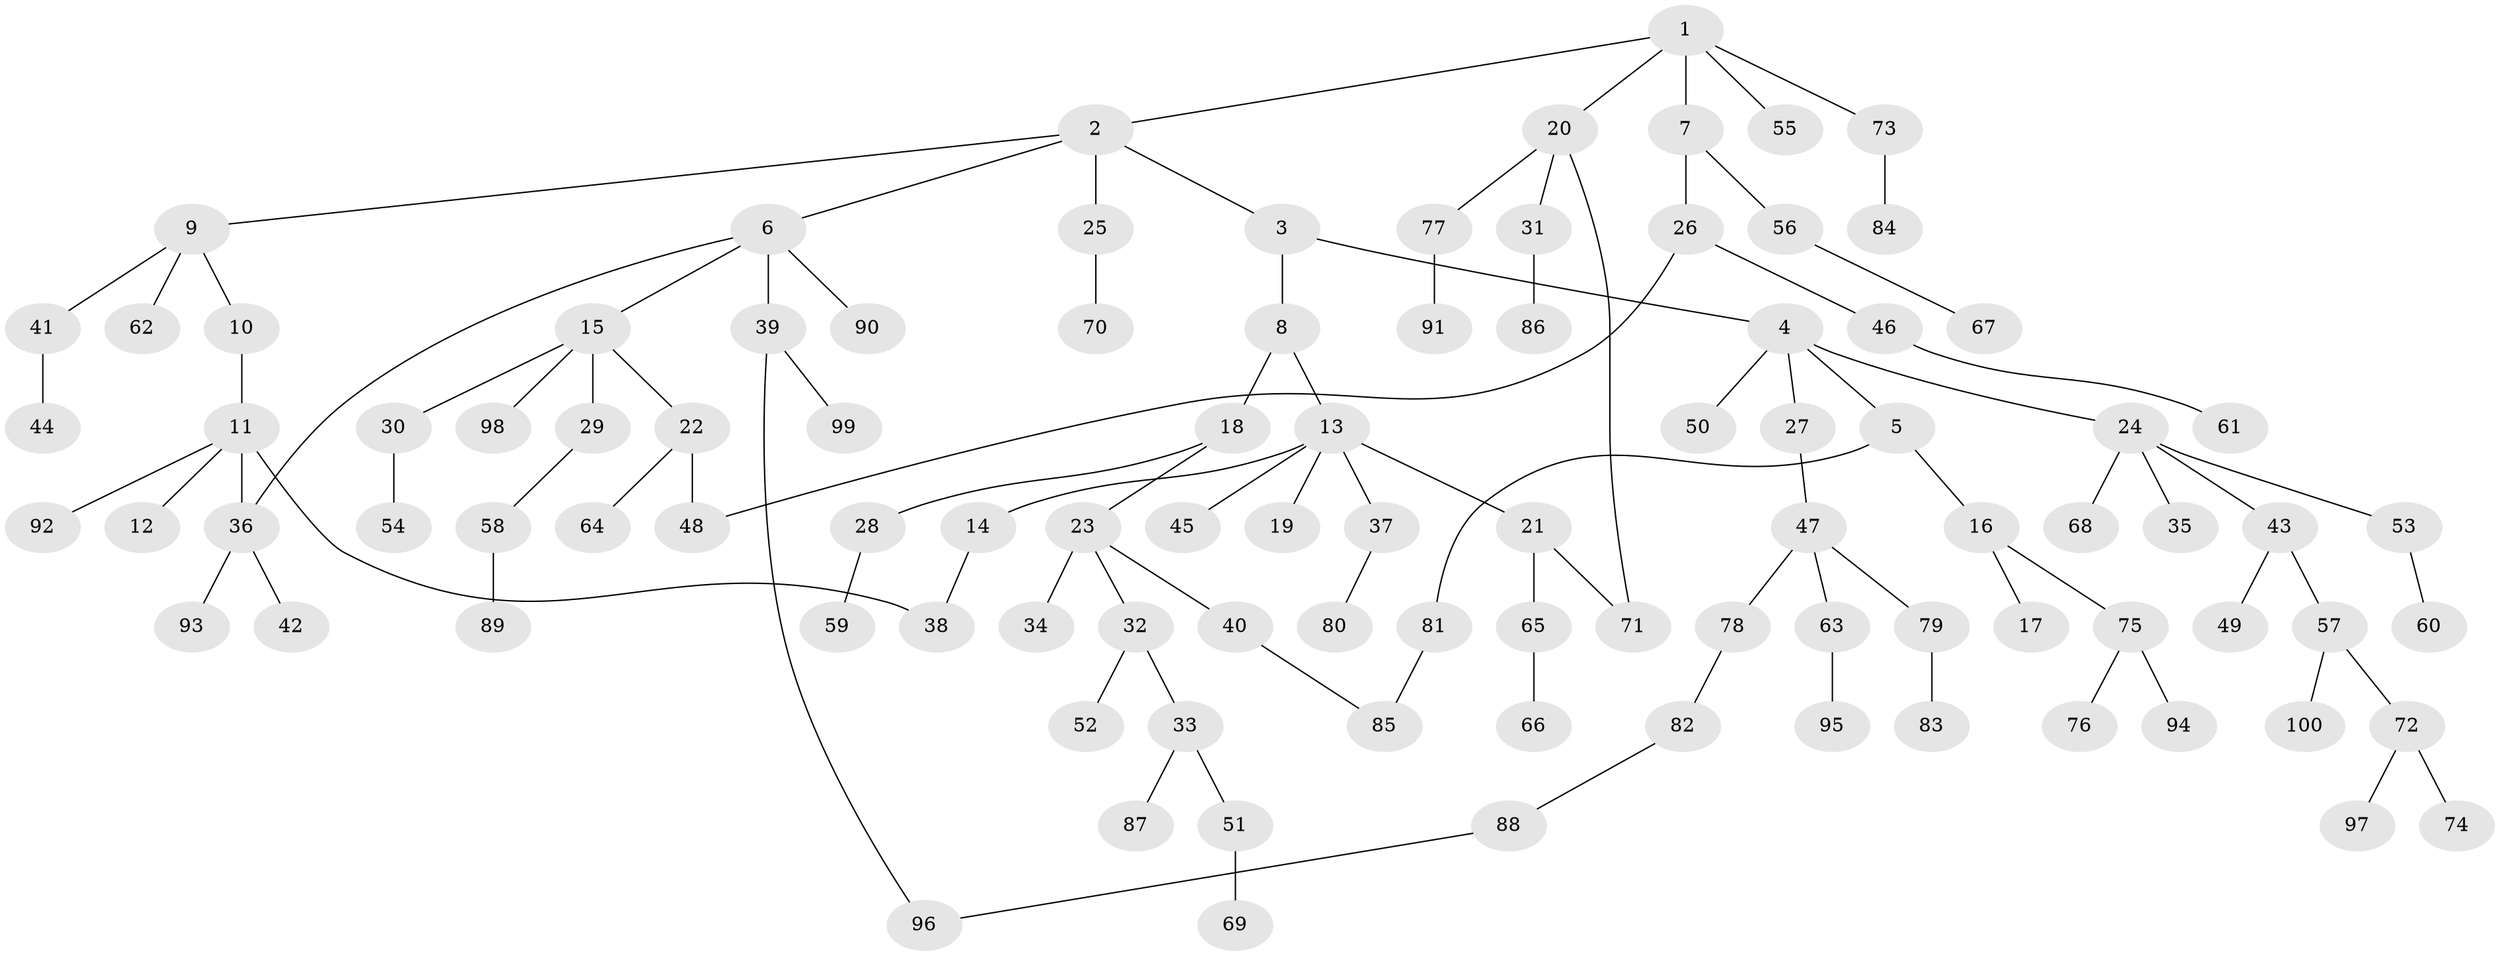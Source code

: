 // coarse degree distribution, {5: 0.07692307692307693, 6: 0.015384615384615385, 4: 0.09230769230769231, 7: 0.015384615384615385, 3: 0.07692307692307693, 2: 0.24615384615384617, 1: 0.47692307692307695}
// Generated by graph-tools (version 1.1) at 2025/41/03/06/25 10:41:25]
// undirected, 100 vertices, 105 edges
graph export_dot {
graph [start="1"]
  node [color=gray90,style=filled];
  1;
  2;
  3;
  4;
  5;
  6;
  7;
  8;
  9;
  10;
  11;
  12;
  13;
  14;
  15;
  16;
  17;
  18;
  19;
  20;
  21;
  22;
  23;
  24;
  25;
  26;
  27;
  28;
  29;
  30;
  31;
  32;
  33;
  34;
  35;
  36;
  37;
  38;
  39;
  40;
  41;
  42;
  43;
  44;
  45;
  46;
  47;
  48;
  49;
  50;
  51;
  52;
  53;
  54;
  55;
  56;
  57;
  58;
  59;
  60;
  61;
  62;
  63;
  64;
  65;
  66;
  67;
  68;
  69;
  70;
  71;
  72;
  73;
  74;
  75;
  76;
  77;
  78;
  79;
  80;
  81;
  82;
  83;
  84;
  85;
  86;
  87;
  88;
  89;
  90;
  91;
  92;
  93;
  94;
  95;
  96;
  97;
  98;
  99;
  100;
  1 -- 2;
  1 -- 7;
  1 -- 20;
  1 -- 55;
  1 -- 73;
  2 -- 3;
  2 -- 6;
  2 -- 9;
  2 -- 25;
  3 -- 4;
  3 -- 8;
  4 -- 5;
  4 -- 24;
  4 -- 27;
  4 -- 50;
  5 -- 16;
  5 -- 81;
  6 -- 15;
  6 -- 39;
  6 -- 90;
  6 -- 36;
  7 -- 26;
  7 -- 56;
  8 -- 13;
  8 -- 18;
  9 -- 10;
  9 -- 41;
  9 -- 62;
  10 -- 11;
  11 -- 12;
  11 -- 36;
  11 -- 92;
  11 -- 38;
  13 -- 14;
  13 -- 19;
  13 -- 21;
  13 -- 37;
  13 -- 45;
  14 -- 38;
  15 -- 22;
  15 -- 29;
  15 -- 30;
  15 -- 98;
  16 -- 17;
  16 -- 75;
  18 -- 23;
  18 -- 28;
  20 -- 31;
  20 -- 77;
  20 -- 71;
  21 -- 65;
  21 -- 71;
  22 -- 48;
  22 -- 64;
  23 -- 32;
  23 -- 34;
  23 -- 40;
  24 -- 35;
  24 -- 43;
  24 -- 53;
  24 -- 68;
  25 -- 70;
  26 -- 46;
  26 -- 48;
  27 -- 47;
  28 -- 59;
  29 -- 58;
  30 -- 54;
  31 -- 86;
  32 -- 33;
  32 -- 52;
  33 -- 51;
  33 -- 87;
  36 -- 42;
  36 -- 93;
  37 -- 80;
  39 -- 96;
  39 -- 99;
  40 -- 85;
  41 -- 44;
  43 -- 49;
  43 -- 57;
  46 -- 61;
  47 -- 63;
  47 -- 78;
  47 -- 79;
  51 -- 69;
  53 -- 60;
  56 -- 67;
  57 -- 72;
  57 -- 100;
  58 -- 89;
  63 -- 95;
  65 -- 66;
  72 -- 74;
  72 -- 97;
  73 -- 84;
  75 -- 76;
  75 -- 94;
  77 -- 91;
  78 -- 82;
  79 -- 83;
  81 -- 85;
  82 -- 88;
  88 -- 96;
}
